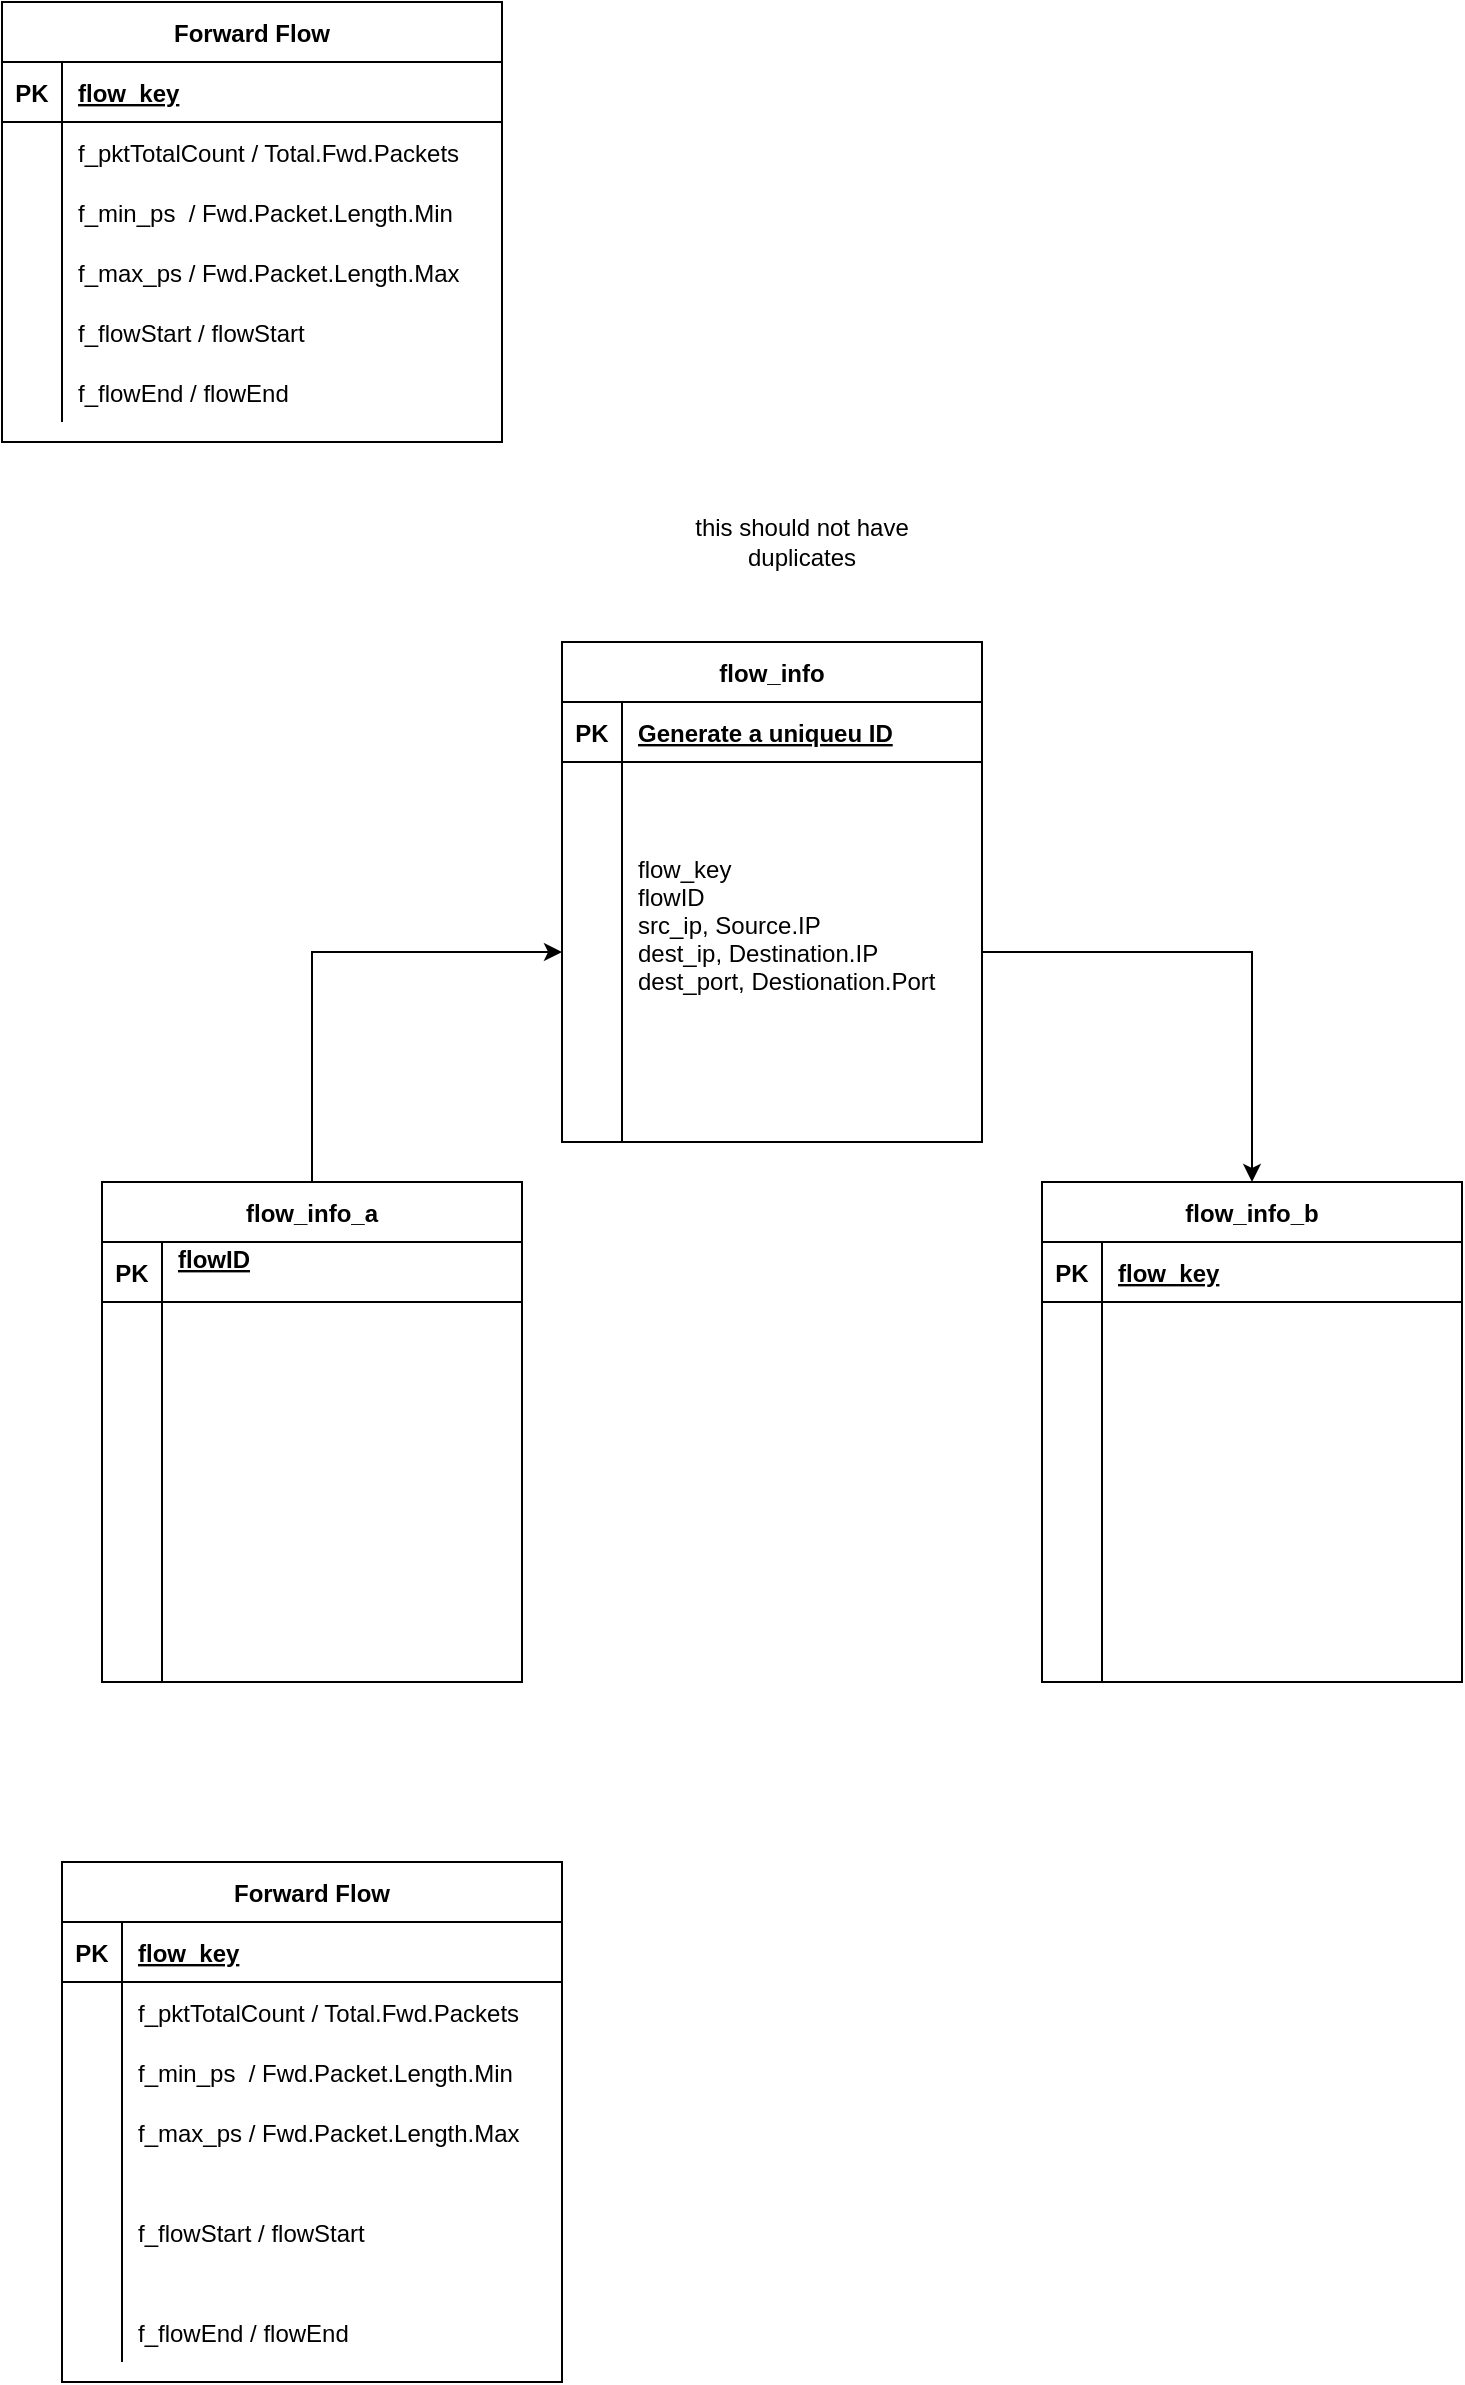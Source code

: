 <mxfile version="14.4.8" type="device"><diagram id="rGDoTnC2qBiZytNZzG15" name="Page-1"><mxGraphModel dx="576" dy="-306" grid="1" gridSize="10" guides="1" tooltips="1" connect="1" arrows="1" fold="1" page="1" pageScale="1" pageWidth="850" pageHeight="1100" math="0" shadow="0"><root><mxCell id="0"/><mxCell id="1" parent="0"/><mxCell id="5TU3hlyu7jboeT5qqIbL-34" value="flow_info" style="shape=table;startSize=30;container=1;collapsible=1;childLayout=tableLayout;fixedRows=1;rowLines=0;fontStyle=1;align=center;resizeLast=1;" parent="1" vertex="1"><mxGeometry x="1170" y="1440" width="210" height="250" as="geometry"/></mxCell><mxCell id="5TU3hlyu7jboeT5qqIbL-35" value="" style="shape=partialRectangle;collapsible=0;dropTarget=0;pointerEvents=0;fillColor=none;top=0;left=0;bottom=1;right=0;points=[[0,0.5],[1,0.5]];portConstraint=eastwest;" parent="5TU3hlyu7jboeT5qqIbL-34" vertex="1"><mxGeometry y="30" width="210" height="30" as="geometry"/></mxCell><mxCell id="5TU3hlyu7jboeT5qqIbL-36" value="PK" style="shape=partialRectangle;connectable=0;fillColor=none;top=0;left=0;bottom=0;right=0;fontStyle=1;overflow=hidden;" parent="5TU3hlyu7jboeT5qqIbL-35" vertex="1"><mxGeometry width="30" height="30" as="geometry"/></mxCell><mxCell id="5TU3hlyu7jboeT5qqIbL-37" value="Generate a uniqueu ID" style="shape=partialRectangle;connectable=0;fillColor=none;top=0;left=0;bottom=0;right=0;align=left;spacingLeft=6;fontStyle=5;overflow=hidden;" parent="5TU3hlyu7jboeT5qqIbL-35" vertex="1"><mxGeometry x="30" width="180" height="30" as="geometry"/></mxCell><mxCell id="5TU3hlyu7jboeT5qqIbL-38" value="" style="shape=partialRectangle;collapsible=0;dropTarget=0;pointerEvents=0;fillColor=none;top=0;left=0;bottom=0;right=0;points=[[0,0.5],[1,0.5]];portConstraint=eastwest;" parent="5TU3hlyu7jboeT5qqIbL-34" vertex="1"><mxGeometry y="60" width="210" height="190" as="geometry"/></mxCell><mxCell id="5TU3hlyu7jboeT5qqIbL-39" value="" style="shape=partialRectangle;connectable=0;fillColor=none;top=0;left=0;bottom=0;right=0;editable=1;overflow=hidden;" parent="5TU3hlyu7jboeT5qqIbL-38" vertex="1"><mxGeometry width="30" height="190" as="geometry"/></mxCell><mxCell id="5TU3hlyu7jboeT5qqIbL-40" value="flow_key&#10;flowID&#10;src_ip, Source.IP&#10;dest_ip, Destination.IP&#10;dest_port, Destionation.Port&#10;&#10;" style="shape=partialRectangle;connectable=0;fillColor=none;top=0;left=0;bottom=0;right=0;align=left;spacingLeft=6;overflow=hidden;" parent="5TU3hlyu7jboeT5qqIbL-38" vertex="1"><mxGeometry x="30" width="180" height="190" as="geometry"/></mxCell><mxCell id="5TU3hlyu7jboeT5qqIbL-71" value="Forward Flow" style="shape=table;startSize=30;container=1;collapsible=1;childLayout=tableLayout;fixedRows=1;rowLines=0;fontStyle=1;align=center;resizeLast=1;" parent="1" vertex="1"><mxGeometry x="890" y="1120" width="250" height="220" as="geometry"/></mxCell><mxCell id="5TU3hlyu7jboeT5qqIbL-72" value="" style="shape=partialRectangle;collapsible=0;dropTarget=0;pointerEvents=0;fillColor=none;points=[[0,0.5],[1,0.5]];portConstraint=eastwest;top=0;left=0;right=0;bottom=1;" parent="5TU3hlyu7jboeT5qqIbL-71" vertex="1"><mxGeometry y="30" width="250" height="30" as="geometry"/></mxCell><mxCell id="5TU3hlyu7jboeT5qqIbL-73" value="PK" style="shape=partialRectangle;overflow=hidden;connectable=0;fillColor=none;top=0;left=0;bottom=0;right=0;fontStyle=1;" parent="5TU3hlyu7jboeT5qqIbL-72" vertex="1"><mxGeometry width="30" height="30" as="geometry"/></mxCell><mxCell id="5TU3hlyu7jboeT5qqIbL-74" value="flow_key" style="shape=partialRectangle;overflow=hidden;connectable=0;fillColor=none;top=0;left=0;bottom=0;right=0;align=left;spacingLeft=6;fontStyle=5;" parent="5TU3hlyu7jboeT5qqIbL-72" vertex="1"><mxGeometry x="30" width="220" height="30" as="geometry"/></mxCell><mxCell id="5TU3hlyu7jboeT5qqIbL-75" value="" style="shape=partialRectangle;collapsible=0;dropTarget=0;pointerEvents=0;fillColor=none;points=[[0,0.5],[1,0.5]];portConstraint=eastwest;top=0;left=0;right=0;bottom=0;" parent="5TU3hlyu7jboeT5qqIbL-71" vertex="1"><mxGeometry y="60" width="250" height="30" as="geometry"/></mxCell><mxCell id="5TU3hlyu7jboeT5qqIbL-76" value="" style="shape=partialRectangle;overflow=hidden;connectable=0;fillColor=none;top=0;left=0;bottom=0;right=0;" parent="5TU3hlyu7jboeT5qqIbL-75" vertex="1"><mxGeometry width="30" height="30" as="geometry"/></mxCell><mxCell id="5TU3hlyu7jboeT5qqIbL-77" value="f_pktTotalCount / Total.Fwd.Packets" style="shape=partialRectangle;overflow=hidden;connectable=0;fillColor=none;top=0;left=0;bottom=0;right=0;align=left;spacingLeft=6;" parent="5TU3hlyu7jboeT5qqIbL-75" vertex="1"><mxGeometry x="30" width="220" height="30" as="geometry"/></mxCell><mxCell id="5TU3hlyu7jboeT5qqIbL-81" value="" style="shape=partialRectangle;collapsible=0;dropTarget=0;pointerEvents=0;fillColor=none;top=0;left=0;bottom=0;right=0;points=[[0,0.5],[1,0.5]];portConstraint=eastwest;" parent="5TU3hlyu7jboeT5qqIbL-71" vertex="1"><mxGeometry y="90" width="250" height="30" as="geometry"/></mxCell><mxCell id="5TU3hlyu7jboeT5qqIbL-82" value="" style="shape=partialRectangle;connectable=0;fillColor=none;top=0;left=0;bottom=0;right=0;editable=1;overflow=hidden;" parent="5TU3hlyu7jboeT5qqIbL-81" vertex="1"><mxGeometry width="30" height="30" as="geometry"/></mxCell><mxCell id="5TU3hlyu7jboeT5qqIbL-83" value="f_min_ps  / Fwd.Packet.Length.Min" style="shape=partialRectangle;connectable=0;fillColor=none;top=0;left=0;bottom=0;right=0;align=left;spacingLeft=6;overflow=hidden;" parent="5TU3hlyu7jboeT5qqIbL-81" vertex="1"><mxGeometry x="30" width="220" height="30" as="geometry"/></mxCell><mxCell id="5TU3hlyu7jboeT5qqIbL-84" value="" style="shape=partialRectangle;collapsible=0;dropTarget=0;pointerEvents=0;fillColor=none;top=0;left=0;bottom=0;right=0;points=[[0,0.5],[1,0.5]];portConstraint=eastwest;" parent="5TU3hlyu7jboeT5qqIbL-71" vertex="1"><mxGeometry y="120" width="250" height="30" as="geometry"/></mxCell><mxCell id="5TU3hlyu7jboeT5qqIbL-85" value="" style="shape=partialRectangle;connectable=0;fillColor=none;top=0;left=0;bottom=0;right=0;editable=1;overflow=hidden;" parent="5TU3hlyu7jboeT5qqIbL-84" vertex="1"><mxGeometry width="30" height="30" as="geometry"/></mxCell><mxCell id="5TU3hlyu7jboeT5qqIbL-86" value="f_max_ps / Fwd.Packet.Length.Max" style="shape=partialRectangle;connectable=0;fillColor=none;top=0;left=0;bottom=0;right=0;align=left;spacingLeft=6;overflow=hidden;" parent="5TU3hlyu7jboeT5qqIbL-84" vertex="1"><mxGeometry x="30" width="220" height="30" as="geometry"/></mxCell><mxCell id="5TU3hlyu7jboeT5qqIbL-93" value="" style="shape=partialRectangle;collapsible=0;dropTarget=0;pointerEvents=0;fillColor=none;top=0;left=0;bottom=0;right=0;points=[[0,0.5],[1,0.5]];portConstraint=eastwest;" parent="5TU3hlyu7jboeT5qqIbL-71" vertex="1"><mxGeometry y="150" width="250" height="30" as="geometry"/></mxCell><mxCell id="5TU3hlyu7jboeT5qqIbL-94" value="" style="shape=partialRectangle;connectable=0;fillColor=none;top=0;left=0;bottom=0;right=0;editable=1;overflow=hidden;" parent="5TU3hlyu7jboeT5qqIbL-93" vertex="1"><mxGeometry width="30" height="30" as="geometry"/></mxCell><mxCell id="5TU3hlyu7jboeT5qqIbL-95" value="f_flowStart / flowStart" style="shape=partialRectangle;connectable=0;fillColor=none;top=0;left=0;bottom=0;right=0;align=left;spacingLeft=6;overflow=hidden;" parent="5TU3hlyu7jboeT5qqIbL-93" vertex="1"><mxGeometry x="30" width="220" height="30" as="geometry"/></mxCell><mxCell id="5TU3hlyu7jboeT5qqIbL-96" value="" style="shape=partialRectangle;collapsible=0;dropTarget=0;pointerEvents=0;fillColor=none;top=0;left=0;bottom=0;right=0;points=[[0,0.5],[1,0.5]];portConstraint=eastwest;" parent="5TU3hlyu7jboeT5qqIbL-71" vertex="1"><mxGeometry y="180" width="250" height="30" as="geometry"/></mxCell><mxCell id="5TU3hlyu7jboeT5qqIbL-97" value="" style="shape=partialRectangle;connectable=0;fillColor=none;top=0;left=0;bottom=0;right=0;editable=1;overflow=hidden;" parent="5TU3hlyu7jboeT5qqIbL-96" vertex="1"><mxGeometry width="30" height="30" as="geometry"/></mxCell><mxCell id="5TU3hlyu7jboeT5qqIbL-98" value="f_flowEnd / flowEnd" style="shape=partialRectangle;connectable=0;fillColor=none;top=0;left=0;bottom=0;right=0;align=left;spacingLeft=6;overflow=hidden;" parent="5TU3hlyu7jboeT5qqIbL-96" vertex="1"><mxGeometry x="30" width="220" height="30" as="geometry"/></mxCell><mxCell id="5TU3hlyu7jboeT5qqIbL-150" style="edgeStyle=orthogonalEdgeStyle;rounded=0;orthogonalLoop=1;jettySize=auto;html=1;exitX=0.5;exitY=0;exitDx=0;exitDy=0;entryX=0;entryY=0.5;entryDx=0;entryDy=0;" parent="1" source="5TU3hlyu7jboeT5qqIbL-117" target="5TU3hlyu7jboeT5qqIbL-38" edge="1"><mxGeometry relative="1" as="geometry"/></mxCell><mxCell id="5TU3hlyu7jboeT5qqIbL-117" value="flow_info_a" style="shape=table;startSize=30;container=1;collapsible=1;childLayout=tableLayout;fixedRows=1;rowLines=0;fontStyle=1;align=center;resizeLast=1;" parent="1" vertex="1"><mxGeometry x="940" y="1710" width="210" height="250" as="geometry"/></mxCell><mxCell id="5TU3hlyu7jboeT5qqIbL-118" value="" style="shape=partialRectangle;collapsible=0;dropTarget=0;pointerEvents=0;fillColor=none;top=0;left=0;bottom=1;right=0;points=[[0,0.5],[1,0.5]];portConstraint=eastwest;" parent="5TU3hlyu7jboeT5qqIbL-117" vertex="1"><mxGeometry y="30" width="210" height="30" as="geometry"/></mxCell><mxCell id="5TU3hlyu7jboeT5qqIbL-119" value="PK" style="shape=partialRectangle;connectable=0;fillColor=none;top=0;left=0;bottom=0;right=0;fontStyle=1;overflow=hidden;" parent="5TU3hlyu7jboeT5qqIbL-118" vertex="1"><mxGeometry width="30" height="30" as="geometry"/></mxCell><mxCell id="5TU3hlyu7jboeT5qqIbL-120" value="flowID&#10;&#10;" style="shape=partialRectangle;connectable=0;fillColor=none;top=0;left=0;bottom=0;right=0;align=left;spacingLeft=6;fontStyle=5;overflow=hidden;" parent="5TU3hlyu7jboeT5qqIbL-118" vertex="1"><mxGeometry x="30" width="180" height="30" as="geometry"/></mxCell><mxCell id="5TU3hlyu7jboeT5qqIbL-121" value="" style="shape=partialRectangle;collapsible=0;dropTarget=0;pointerEvents=0;fillColor=none;top=0;left=0;bottom=0;right=0;points=[[0,0.5],[1,0.5]];portConstraint=eastwest;" parent="5TU3hlyu7jboeT5qqIbL-117" vertex="1"><mxGeometry y="60" width="210" height="190" as="geometry"/></mxCell><mxCell id="5TU3hlyu7jboeT5qqIbL-122" value="" style="shape=partialRectangle;connectable=0;fillColor=none;top=0;left=0;bottom=0;right=0;editable=1;overflow=hidden;" parent="5TU3hlyu7jboeT5qqIbL-121" vertex="1"><mxGeometry width="30" height="190" as="geometry"/></mxCell><mxCell id="5TU3hlyu7jboeT5qqIbL-123" value="" style="shape=partialRectangle;connectable=0;fillColor=none;top=0;left=0;bottom=0;right=0;align=left;spacingLeft=6;overflow=hidden;" parent="5TU3hlyu7jboeT5qqIbL-121" vertex="1"><mxGeometry x="30" width="180" height="190" as="geometry"/></mxCell><mxCell id="5TU3hlyu7jboeT5qqIbL-124" value="flow_info_b" style="shape=table;startSize=30;container=1;collapsible=1;childLayout=tableLayout;fixedRows=1;rowLines=0;fontStyle=1;align=center;resizeLast=1;" parent="1" vertex="1"><mxGeometry x="1410" y="1710" width="210" height="250" as="geometry"/></mxCell><mxCell id="5TU3hlyu7jboeT5qqIbL-125" value="" style="shape=partialRectangle;collapsible=0;dropTarget=0;pointerEvents=0;fillColor=none;top=0;left=0;bottom=1;right=0;points=[[0,0.5],[1,0.5]];portConstraint=eastwest;" parent="5TU3hlyu7jboeT5qqIbL-124" vertex="1"><mxGeometry y="30" width="210" height="30" as="geometry"/></mxCell><mxCell id="5TU3hlyu7jboeT5qqIbL-126" value="PK" style="shape=partialRectangle;connectable=0;fillColor=none;top=0;left=0;bottom=0;right=0;fontStyle=1;overflow=hidden;" parent="5TU3hlyu7jboeT5qqIbL-125" vertex="1"><mxGeometry width="30" height="30" as="geometry"/></mxCell><mxCell id="5TU3hlyu7jboeT5qqIbL-127" value="flow_key" style="shape=partialRectangle;connectable=0;fillColor=none;top=0;left=0;bottom=0;right=0;align=left;spacingLeft=6;fontStyle=5;overflow=hidden;" parent="5TU3hlyu7jboeT5qqIbL-125" vertex="1"><mxGeometry x="30" width="180" height="30" as="geometry"/></mxCell><mxCell id="5TU3hlyu7jboeT5qqIbL-128" value="" style="shape=partialRectangle;collapsible=0;dropTarget=0;pointerEvents=0;fillColor=none;top=0;left=0;bottom=0;right=0;points=[[0,0.5],[1,0.5]];portConstraint=eastwest;" parent="5TU3hlyu7jboeT5qqIbL-124" vertex="1"><mxGeometry y="60" width="210" height="190" as="geometry"/></mxCell><mxCell id="5TU3hlyu7jboeT5qqIbL-129" value="" style="shape=partialRectangle;connectable=0;fillColor=none;top=0;left=0;bottom=0;right=0;editable=1;overflow=hidden;" parent="5TU3hlyu7jboeT5qqIbL-128" vertex="1"><mxGeometry width="30" height="190" as="geometry"/></mxCell><mxCell id="5TU3hlyu7jboeT5qqIbL-130" value="" style="shape=partialRectangle;connectable=0;fillColor=none;top=0;left=0;bottom=0;right=0;align=left;spacingLeft=6;overflow=hidden;" parent="5TU3hlyu7jboeT5qqIbL-128" vertex="1"><mxGeometry x="30" width="180" height="190" as="geometry"/></mxCell><mxCell id="5TU3hlyu7jboeT5qqIbL-131" value="Forward Flow" style="shape=table;startSize=30;container=1;collapsible=1;childLayout=tableLayout;fixedRows=1;rowLines=0;fontStyle=1;align=center;resizeLast=1;" parent="1" vertex="1"><mxGeometry x="920" y="2050" width="250" height="260" as="geometry"/></mxCell><mxCell id="5TU3hlyu7jboeT5qqIbL-132" value="" style="shape=partialRectangle;collapsible=0;dropTarget=0;pointerEvents=0;fillColor=none;points=[[0,0.5],[1,0.5]];portConstraint=eastwest;top=0;left=0;right=0;bottom=1;" parent="5TU3hlyu7jboeT5qqIbL-131" vertex="1"><mxGeometry y="30" width="250" height="30" as="geometry"/></mxCell><mxCell id="5TU3hlyu7jboeT5qqIbL-133" value="PK" style="shape=partialRectangle;overflow=hidden;connectable=0;fillColor=none;top=0;left=0;bottom=0;right=0;fontStyle=1;" parent="5TU3hlyu7jboeT5qqIbL-132" vertex="1"><mxGeometry width="30" height="30" as="geometry"/></mxCell><mxCell id="5TU3hlyu7jboeT5qqIbL-134" value="flow_key" style="shape=partialRectangle;overflow=hidden;connectable=0;fillColor=none;top=0;left=0;bottom=0;right=0;align=left;spacingLeft=6;fontStyle=5;" parent="5TU3hlyu7jboeT5qqIbL-132" vertex="1"><mxGeometry x="30" width="220" height="30" as="geometry"/></mxCell><mxCell id="5TU3hlyu7jboeT5qqIbL-135" value="" style="shape=partialRectangle;collapsible=0;dropTarget=0;pointerEvents=0;fillColor=none;points=[[0,0.5],[1,0.5]];portConstraint=eastwest;top=0;left=0;right=0;bottom=0;" parent="5TU3hlyu7jboeT5qqIbL-131" vertex="1"><mxGeometry y="60" width="250" height="30" as="geometry"/></mxCell><mxCell id="5TU3hlyu7jboeT5qqIbL-136" value="" style="shape=partialRectangle;overflow=hidden;connectable=0;fillColor=none;top=0;left=0;bottom=0;right=0;" parent="5TU3hlyu7jboeT5qqIbL-135" vertex="1"><mxGeometry width="30" height="30" as="geometry"/></mxCell><mxCell id="5TU3hlyu7jboeT5qqIbL-137" value="f_pktTotalCount / Total.Fwd.Packets" style="shape=partialRectangle;overflow=hidden;connectable=0;fillColor=none;top=0;left=0;bottom=0;right=0;align=left;spacingLeft=6;" parent="5TU3hlyu7jboeT5qqIbL-135" vertex="1"><mxGeometry x="30" width="220" height="30" as="geometry"/></mxCell><mxCell id="5TU3hlyu7jboeT5qqIbL-138" value="" style="shape=partialRectangle;collapsible=0;dropTarget=0;pointerEvents=0;fillColor=none;top=0;left=0;bottom=0;right=0;points=[[0,0.5],[1,0.5]];portConstraint=eastwest;" parent="5TU3hlyu7jboeT5qqIbL-131" vertex="1"><mxGeometry y="90" width="250" height="30" as="geometry"/></mxCell><mxCell id="5TU3hlyu7jboeT5qqIbL-139" value="" style="shape=partialRectangle;connectable=0;fillColor=none;top=0;left=0;bottom=0;right=0;editable=1;overflow=hidden;" parent="5TU3hlyu7jboeT5qqIbL-138" vertex="1"><mxGeometry width="30" height="30" as="geometry"/></mxCell><mxCell id="5TU3hlyu7jboeT5qqIbL-140" value="f_min_ps  / Fwd.Packet.Length.Min" style="shape=partialRectangle;connectable=0;fillColor=none;top=0;left=0;bottom=0;right=0;align=left;spacingLeft=6;overflow=hidden;" parent="5TU3hlyu7jboeT5qqIbL-138" vertex="1"><mxGeometry x="30" width="220" height="30" as="geometry"/></mxCell><mxCell id="5TU3hlyu7jboeT5qqIbL-141" value="" style="shape=partialRectangle;collapsible=0;dropTarget=0;pointerEvents=0;fillColor=none;top=0;left=0;bottom=0;right=0;points=[[0,0.5],[1,0.5]];portConstraint=eastwest;" parent="5TU3hlyu7jboeT5qqIbL-131" vertex="1"><mxGeometry y="120" width="250" height="30" as="geometry"/></mxCell><mxCell id="5TU3hlyu7jboeT5qqIbL-142" value="" style="shape=partialRectangle;connectable=0;fillColor=none;top=0;left=0;bottom=0;right=0;editable=1;overflow=hidden;" parent="5TU3hlyu7jboeT5qqIbL-141" vertex="1"><mxGeometry width="30" height="30" as="geometry"/></mxCell><mxCell id="5TU3hlyu7jboeT5qqIbL-143" value="f_max_ps / Fwd.Packet.Length.Max" style="shape=partialRectangle;connectable=0;fillColor=none;top=0;left=0;bottom=0;right=0;align=left;spacingLeft=6;overflow=hidden;" parent="5TU3hlyu7jboeT5qqIbL-141" vertex="1"><mxGeometry x="30" width="220" height="30" as="geometry"/></mxCell><mxCell id="5TU3hlyu7jboeT5qqIbL-144" value="" style="shape=partialRectangle;collapsible=0;dropTarget=0;pointerEvents=0;fillColor=none;top=0;left=0;bottom=0;right=0;points=[[0,0.5],[1,0.5]];portConstraint=eastwest;" parent="5TU3hlyu7jboeT5qqIbL-131" vertex="1"><mxGeometry y="150" width="250" height="70" as="geometry"/></mxCell><mxCell id="5TU3hlyu7jboeT5qqIbL-145" value="" style="shape=partialRectangle;connectable=0;fillColor=none;top=0;left=0;bottom=0;right=0;editable=1;overflow=hidden;" parent="5TU3hlyu7jboeT5qqIbL-144" vertex="1"><mxGeometry width="30" height="70" as="geometry"/></mxCell><mxCell id="5TU3hlyu7jboeT5qqIbL-146" value="f_flowStart / flowStart" style="shape=partialRectangle;connectable=0;fillColor=none;top=0;left=0;bottom=0;right=0;align=left;spacingLeft=6;overflow=hidden;" parent="5TU3hlyu7jboeT5qqIbL-144" vertex="1"><mxGeometry x="30" width="220" height="70" as="geometry"/></mxCell><mxCell id="5TU3hlyu7jboeT5qqIbL-147" value="" style="shape=partialRectangle;collapsible=0;dropTarget=0;pointerEvents=0;fillColor=none;top=0;left=0;bottom=0;right=0;points=[[0,0.5],[1,0.5]];portConstraint=eastwest;" parent="5TU3hlyu7jboeT5qqIbL-131" vertex="1"><mxGeometry y="220" width="250" height="30" as="geometry"/></mxCell><mxCell id="5TU3hlyu7jboeT5qqIbL-148" value="" style="shape=partialRectangle;connectable=0;fillColor=none;top=0;left=0;bottom=0;right=0;editable=1;overflow=hidden;" parent="5TU3hlyu7jboeT5qqIbL-147" vertex="1"><mxGeometry width="30" height="30" as="geometry"/></mxCell><mxCell id="5TU3hlyu7jboeT5qqIbL-149" value="f_flowEnd / flowEnd" style="shape=partialRectangle;connectable=0;fillColor=none;top=0;left=0;bottom=0;right=0;align=left;spacingLeft=6;overflow=hidden;" parent="5TU3hlyu7jboeT5qqIbL-147" vertex="1"><mxGeometry x="30" width="220" height="30" as="geometry"/></mxCell><mxCell id="5TU3hlyu7jboeT5qqIbL-151" style="edgeStyle=orthogonalEdgeStyle;rounded=0;orthogonalLoop=1;jettySize=auto;html=1;exitX=1;exitY=0.5;exitDx=0;exitDy=0;" parent="1" source="5TU3hlyu7jboeT5qqIbL-38" target="5TU3hlyu7jboeT5qqIbL-124" edge="1"><mxGeometry relative="1" as="geometry"/></mxCell><mxCell id="djywejkmmoW4sVBuKEMb-1" value="this should not have duplicates" style="text;html=1;strokeColor=none;fillColor=none;align=center;verticalAlign=middle;whiteSpace=wrap;rounded=0;" vertex="1" parent="1"><mxGeometry x="1210" y="1360" width="160" height="60" as="geometry"/></mxCell></root></mxGraphModel></diagram></mxfile>